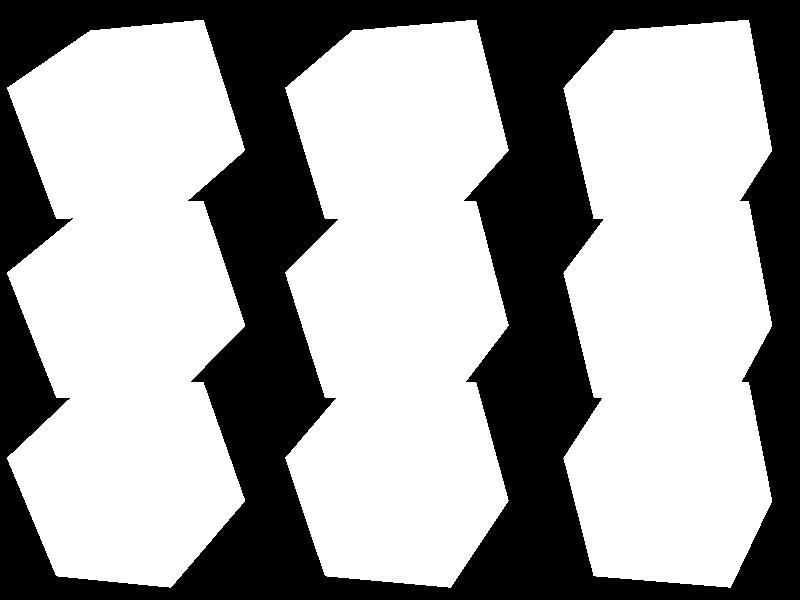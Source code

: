// Persistence Of Vision raytracer version 3.5 sample file.
// Quilted pattern example
//
// -w320 -h240
// -w800 -h600 +a0.3

global_settings { assumed_gamma 2.2 }

#include "colors.inc"

camera {
     location <0,0,-20>
     direction 3*z
 }

 light_source { <300, 500, -500> color Gray65}
 light_source { <-50,  10, -500> color Gray45}

 #default {
     pigment { White }
     finish { phong 0.8 phong_size 200 }
 }

 #declare Bump_Value = 1;
 #declare Pattern_Scale = .75;

 #declare Thing =
 box{ <-1,-1,-1>,<1,1,1> scale .8 }

 // top row, left to right
 object { Thing
     normal{
         quilted Bump_Value
         control0 0 control1 0
         scale Pattern_Scale
     }
     rotate <-30,30,0>
     translate <-3,2,0>
 }
 object { Thing
     normal{
         quilted Bump_Value
         control0 0 control1 0.5
         scale Pattern_Scale
     }
     rotate <-30,30,0>
     translate <0,2,0>
 }
 object { Thing
     normal{
         quilted Bump_Value
         control0 0 control1 1
         scale Pattern_Scale
     }
     rotate <-30,30,0>
     translate <3,2,0>
 }

 // middle row, left to right
 object { Thing
     normal{
         quilted Bump_Value
         control0 0.5 control1 0
         scale Pattern_Scale
     }
     rotate <-30,30,0>
     translate <-3,0,0>
 }
 object { Thing
     normal{
         quilted Bump_Value
         control0 0.5 control1 0.5
         scale Pattern_Scale
     }
     rotate <-30,30,0>
     translate <0,0,0>
 }

 object { Thing
     normal{
         quilted Bump_Value
         control0 0.5 control1 1
         scale Pattern_Scale
     }
     rotate <-30,30,0>
     translate <3,0,0>
 }

 // bottom row, left to right
 object { Thing
     normal{
         quilted Bump_Value
         control0 1 control1 0
         scale Pattern_Scale
     }
     rotate <-30,30,0>
     translate <-3,-2,0>
 }

 object { Thing
     normal{
         quilted Bump_Value
         control0 1 control1 0.5
         scale Pattern_Scale
     }
     rotate <-30,30,0>
     translate <0,-2,0>
 }
 object { Thing
     normal{
         quilted Bump_Value
         control0 1 control1 1
         scale Pattern_Scale
     }
     rotate <-30,30,0>
     translate <3,-2,0>
 }

